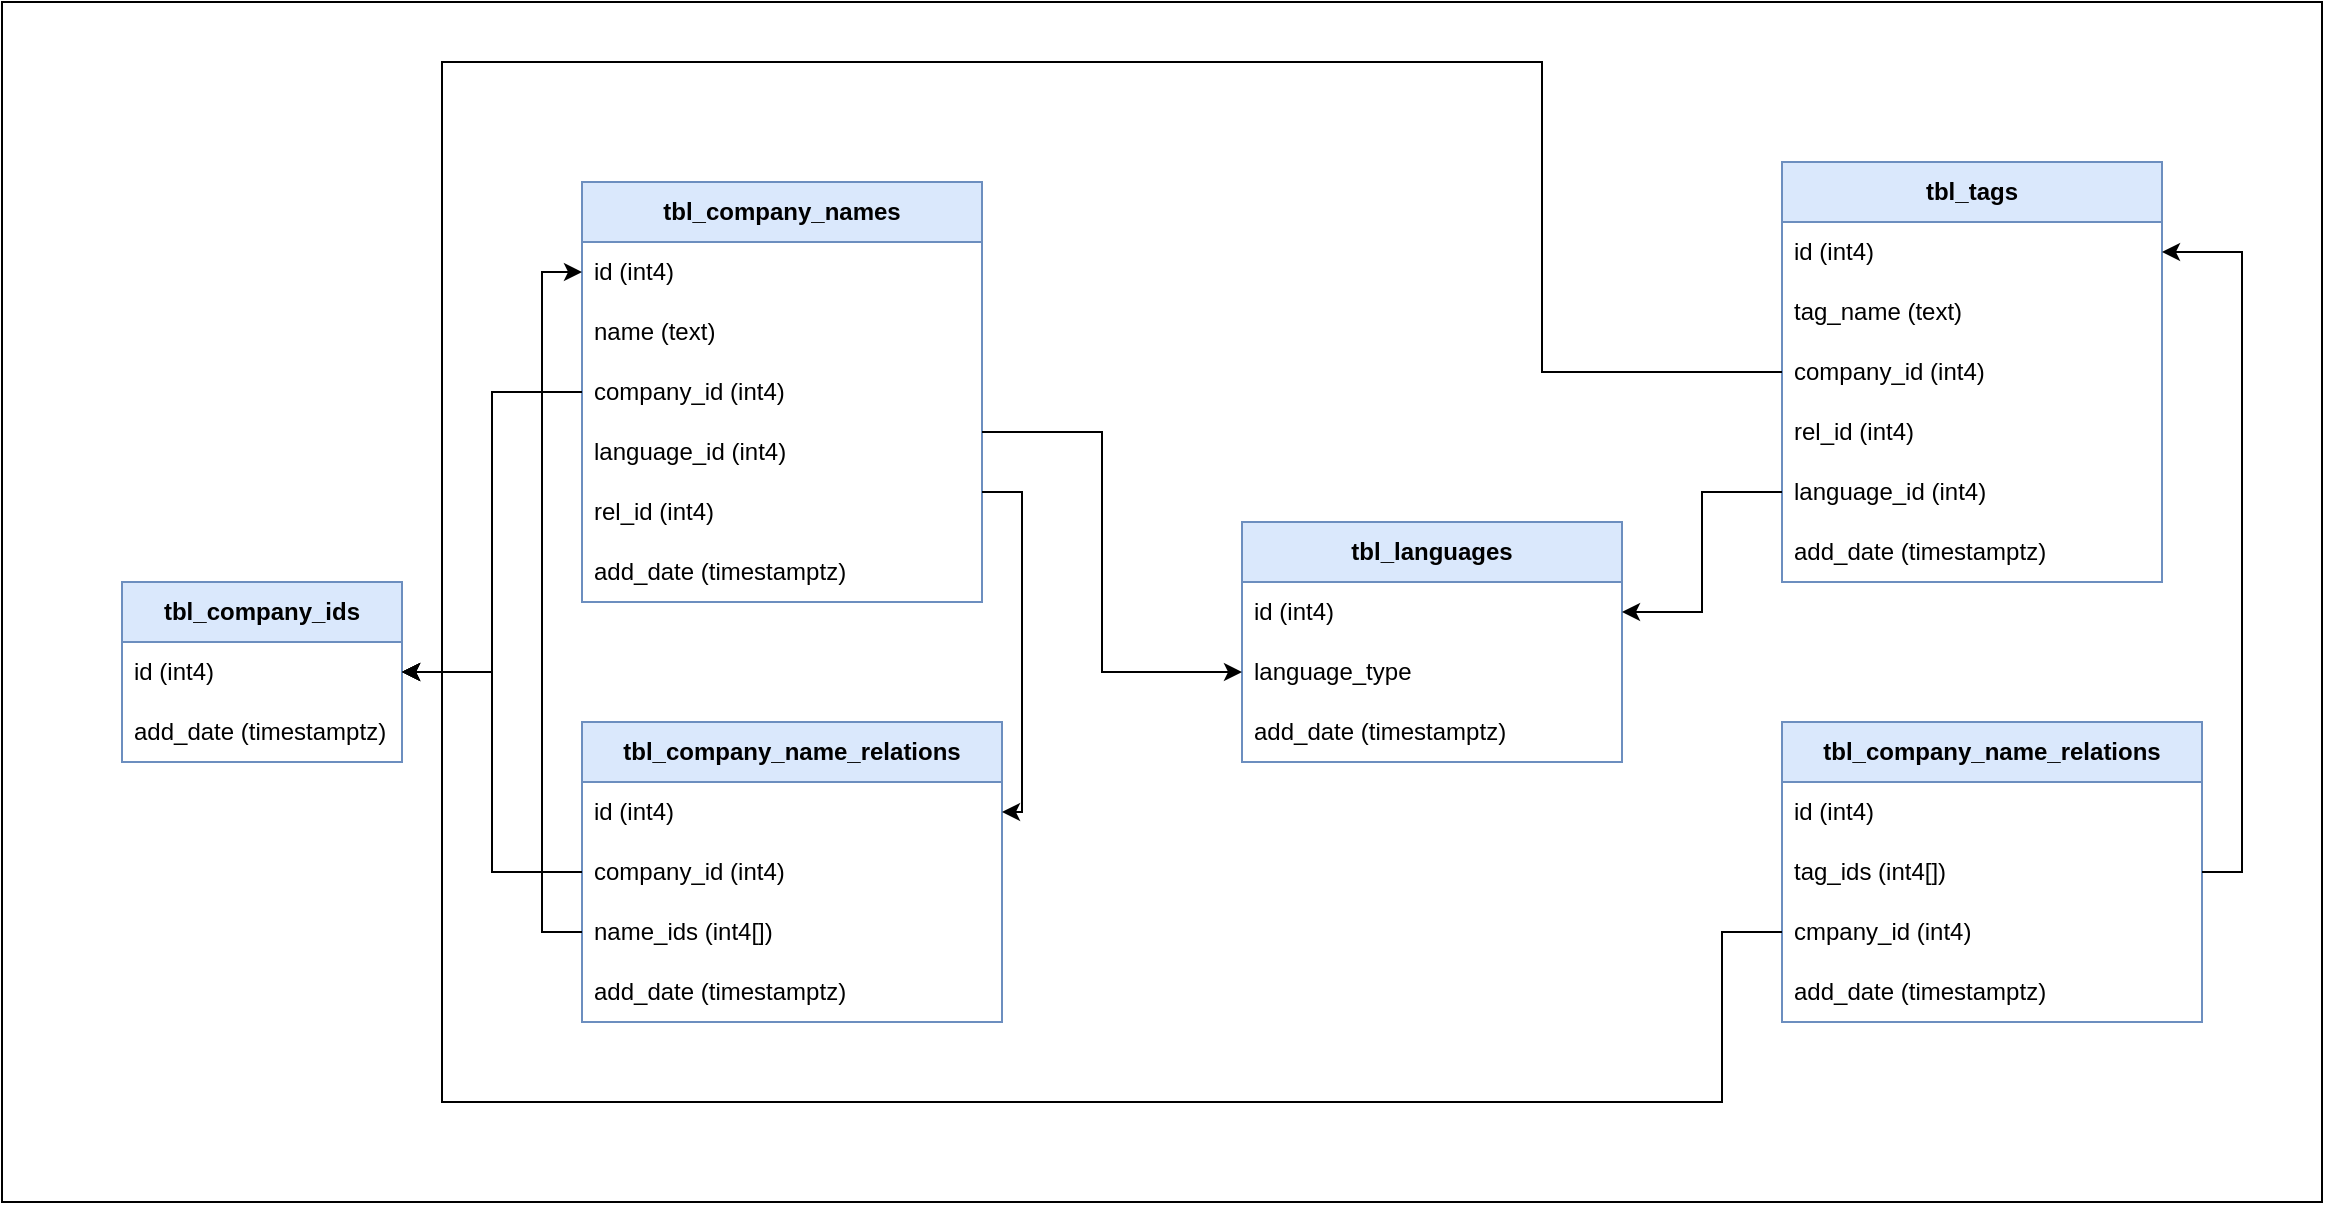 <mxfile version="27.1.6">
  <diagram name="페이지-1" id="tpr8ODph4k38ZLvzsM8j">
    <mxGraphModel dx="1536" dy="978" grid="1" gridSize="10" guides="1" tooltips="1" connect="1" arrows="1" fold="1" page="1" pageScale="1" pageWidth="827" pageHeight="1169" math="0" shadow="0">
      <root>
        <mxCell id="0" />
        <mxCell id="1" parent="0" />
        <mxCell id="40IqKKHBTANz-g_h87PR-53" value="" style="rounded=0;whiteSpace=wrap;html=1;" vertex="1" parent="1">
          <mxGeometry x="120" y="120" width="1160" height="600" as="geometry" />
        </mxCell>
        <mxCell id="40IqKKHBTANz-g_h87PR-50" value="" style="group" vertex="1" connectable="0" parent="1">
          <mxGeometry x="180" y="150" width="1040" height="520" as="geometry" />
        </mxCell>
        <mxCell id="40IqKKHBTANz-g_h87PR-1" value="&lt;b&gt;tbl_company_ids&lt;/b&gt;" style="swimlane;fontStyle=0;childLayout=stackLayout;horizontal=1;startSize=30;horizontalStack=0;resizeParent=1;resizeParentMax=0;resizeLast=0;collapsible=1;marginBottom=0;whiteSpace=wrap;html=1;fillColor=#dae8fc;strokeColor=#6c8ebf;" vertex="1" parent="40IqKKHBTANz-g_h87PR-50">
          <mxGeometry y="260" width="140" height="90" as="geometry" />
        </mxCell>
        <mxCell id="40IqKKHBTANz-g_h87PR-2" value="id (int4)" style="text;strokeColor=none;fillColor=none;align=left;verticalAlign=middle;spacingLeft=4;spacingRight=4;overflow=hidden;points=[[0,0.5],[1,0.5]];portConstraint=eastwest;rotatable=0;whiteSpace=wrap;html=1;" vertex="1" parent="40IqKKHBTANz-g_h87PR-1">
          <mxGeometry y="30" width="140" height="30" as="geometry" />
        </mxCell>
        <mxCell id="40IqKKHBTANz-g_h87PR-3" value="add_date (timestamptz)" style="text;strokeColor=none;fillColor=none;align=left;verticalAlign=middle;spacingLeft=4;spacingRight=4;overflow=hidden;points=[[0,0.5],[1,0.5]];portConstraint=eastwest;rotatable=0;whiteSpace=wrap;html=1;" vertex="1" parent="40IqKKHBTANz-g_h87PR-1">
          <mxGeometry y="60" width="140" height="30" as="geometry" />
        </mxCell>
        <mxCell id="40IqKKHBTANz-g_h87PR-5" value="&lt;b&gt;tbl_company_names&lt;/b&gt;" style="swimlane;fontStyle=0;childLayout=stackLayout;horizontal=1;startSize=30;horizontalStack=0;resizeParent=1;resizeParentMax=0;resizeLast=0;collapsible=1;marginBottom=0;whiteSpace=wrap;html=1;fillColor=#dae8fc;strokeColor=#6c8ebf;" vertex="1" parent="40IqKKHBTANz-g_h87PR-50">
          <mxGeometry x="230" y="60" width="200" height="210" as="geometry" />
        </mxCell>
        <mxCell id="40IqKKHBTANz-g_h87PR-6" value="id (int4)" style="text;strokeColor=none;fillColor=none;align=left;verticalAlign=middle;spacingLeft=4;spacingRight=4;overflow=hidden;points=[[0,0.5],[1,0.5]];portConstraint=eastwest;rotatable=0;whiteSpace=wrap;html=1;" vertex="1" parent="40IqKKHBTANz-g_h87PR-5">
          <mxGeometry y="30" width="200" height="30" as="geometry" />
        </mxCell>
        <mxCell id="40IqKKHBTANz-g_h87PR-7" value="name (text)" style="text;strokeColor=none;fillColor=none;align=left;verticalAlign=middle;spacingLeft=4;spacingRight=4;overflow=hidden;points=[[0,0.5],[1,0.5]];portConstraint=eastwest;rotatable=0;whiteSpace=wrap;html=1;" vertex="1" parent="40IqKKHBTANz-g_h87PR-5">
          <mxGeometry y="60" width="200" height="30" as="geometry" />
        </mxCell>
        <mxCell id="40IqKKHBTANz-g_h87PR-10" value="company_id (int4)" style="text;strokeColor=none;fillColor=none;align=left;verticalAlign=middle;spacingLeft=4;spacingRight=4;overflow=hidden;points=[[0,0.5],[1,0.5]];portConstraint=eastwest;rotatable=0;whiteSpace=wrap;html=1;" vertex="1" parent="40IqKKHBTANz-g_h87PR-5">
          <mxGeometry y="90" width="200" height="30" as="geometry" />
        </mxCell>
        <mxCell id="40IqKKHBTANz-g_h87PR-9" value="language_id (int4)" style="text;strokeColor=none;fillColor=none;align=left;verticalAlign=middle;spacingLeft=4;spacingRight=4;overflow=hidden;points=[[0,0.5],[1,0.5]];portConstraint=eastwest;rotatable=0;whiteSpace=wrap;html=1;" vertex="1" parent="40IqKKHBTANz-g_h87PR-5">
          <mxGeometry y="120" width="200" height="30" as="geometry" />
        </mxCell>
        <mxCell id="40IqKKHBTANz-g_h87PR-8" value="rel_id (int4)" style="text;strokeColor=none;fillColor=none;align=left;verticalAlign=middle;spacingLeft=4;spacingRight=4;overflow=hidden;points=[[0,0.5],[1,0.5]];portConstraint=eastwest;rotatable=0;whiteSpace=wrap;html=1;" vertex="1" parent="40IqKKHBTANz-g_h87PR-5">
          <mxGeometry y="150" width="200" height="30" as="geometry" />
        </mxCell>
        <mxCell id="40IqKKHBTANz-g_h87PR-11" value="add_date (timestamptz)" style="text;strokeColor=none;fillColor=none;align=left;verticalAlign=middle;spacingLeft=4;spacingRight=4;overflow=hidden;points=[[0,0.5],[1,0.5]];portConstraint=eastwest;rotatable=0;whiteSpace=wrap;html=1;" vertex="1" parent="40IqKKHBTANz-g_h87PR-5">
          <mxGeometry y="180" width="200" height="30" as="geometry" />
        </mxCell>
        <mxCell id="40IqKKHBTANz-g_h87PR-13" value="&lt;b&gt;tbl_company_name_relations&lt;/b&gt;" style="swimlane;fontStyle=0;childLayout=stackLayout;horizontal=1;startSize=30;horizontalStack=0;resizeParent=1;resizeParentMax=0;resizeLast=0;collapsible=1;marginBottom=0;whiteSpace=wrap;html=1;fillColor=#dae8fc;strokeColor=#6c8ebf;" vertex="1" parent="40IqKKHBTANz-g_h87PR-50">
          <mxGeometry x="230" y="330" width="210" height="150" as="geometry" />
        </mxCell>
        <mxCell id="40IqKKHBTANz-g_h87PR-14" value="id (int4)" style="text;strokeColor=none;fillColor=none;align=left;verticalAlign=middle;spacingLeft=4;spacingRight=4;overflow=hidden;points=[[0,0.5],[1,0.5]];portConstraint=eastwest;rotatable=0;whiteSpace=wrap;html=1;" vertex="1" parent="40IqKKHBTANz-g_h87PR-13">
          <mxGeometry y="30" width="210" height="30" as="geometry" />
        </mxCell>
        <mxCell id="40IqKKHBTANz-g_h87PR-15" value="company_id (int4)" style="text;strokeColor=none;fillColor=none;align=left;verticalAlign=middle;spacingLeft=4;spacingRight=4;overflow=hidden;points=[[0,0.5],[1,0.5]];portConstraint=eastwest;rotatable=0;whiteSpace=wrap;html=1;" vertex="1" parent="40IqKKHBTANz-g_h87PR-13">
          <mxGeometry y="60" width="210" height="30" as="geometry" />
        </mxCell>
        <mxCell id="40IqKKHBTANz-g_h87PR-20" value="name_ids (int4[])" style="text;strokeColor=none;fillColor=none;align=left;verticalAlign=middle;spacingLeft=4;spacingRight=4;overflow=hidden;points=[[0,0.5],[1,0.5]];portConstraint=eastwest;rotatable=0;whiteSpace=wrap;html=1;" vertex="1" parent="40IqKKHBTANz-g_h87PR-13">
          <mxGeometry y="90" width="210" height="30" as="geometry" />
        </mxCell>
        <mxCell id="40IqKKHBTANz-g_h87PR-19" value="add_date (timestamptz)" style="text;strokeColor=none;fillColor=none;align=left;verticalAlign=middle;spacingLeft=4;spacingRight=4;overflow=hidden;points=[[0,0.5],[1,0.5]];portConstraint=eastwest;rotatable=0;whiteSpace=wrap;html=1;" vertex="1" parent="40IqKKHBTANz-g_h87PR-13">
          <mxGeometry y="120" width="210" height="30" as="geometry" />
        </mxCell>
        <mxCell id="40IqKKHBTANz-g_h87PR-21" style="edgeStyle=orthogonalEdgeStyle;rounded=0;orthogonalLoop=1;jettySize=auto;html=1;entryX=1;entryY=0.5;entryDx=0;entryDy=0;" edge="1" parent="40IqKKHBTANz-g_h87PR-50" source="40IqKKHBTANz-g_h87PR-10" target="40IqKKHBTANz-g_h87PR-2">
          <mxGeometry relative="1" as="geometry" />
        </mxCell>
        <mxCell id="40IqKKHBTANz-g_h87PR-22" style="edgeStyle=orthogonalEdgeStyle;rounded=0;orthogonalLoop=1;jettySize=auto;html=1;entryX=1;entryY=0.5;entryDx=0;entryDy=0;" edge="1" parent="40IqKKHBTANz-g_h87PR-50" source="40IqKKHBTANz-g_h87PR-15" target="40IqKKHBTANz-g_h87PR-2">
          <mxGeometry relative="1" as="geometry" />
        </mxCell>
        <mxCell id="40IqKKHBTANz-g_h87PR-23" style="edgeStyle=orthogonalEdgeStyle;rounded=0;orthogonalLoop=1;jettySize=auto;html=1;entryX=0;entryY=0.5;entryDx=0;entryDy=0;" edge="1" parent="40IqKKHBTANz-g_h87PR-50" source="40IqKKHBTANz-g_h87PR-20" target="40IqKKHBTANz-g_h87PR-6">
          <mxGeometry relative="1" as="geometry" />
        </mxCell>
        <mxCell id="40IqKKHBTANz-g_h87PR-25" style="edgeStyle=orthogonalEdgeStyle;rounded=0;orthogonalLoop=1;jettySize=auto;html=1;entryX=1;entryY=0.5;entryDx=0;entryDy=0;" edge="1" parent="40IqKKHBTANz-g_h87PR-50" source="40IqKKHBTANz-g_h87PR-8" target="40IqKKHBTANz-g_h87PR-14">
          <mxGeometry relative="1" as="geometry">
            <Array as="points">
              <mxPoint x="450" y="215" />
              <mxPoint x="450" y="375" />
            </Array>
          </mxGeometry>
        </mxCell>
        <mxCell id="40IqKKHBTANz-g_h87PR-26" value="&lt;b&gt;tbl_languages&lt;/b&gt;" style="swimlane;fontStyle=0;childLayout=stackLayout;horizontal=1;startSize=30;horizontalStack=0;resizeParent=1;resizeParentMax=0;resizeLast=0;collapsible=1;marginBottom=0;whiteSpace=wrap;html=1;fillColor=#dae8fc;strokeColor=#6c8ebf;" vertex="1" parent="40IqKKHBTANz-g_h87PR-50">
          <mxGeometry x="560" y="230" width="190" height="120" as="geometry" />
        </mxCell>
        <mxCell id="40IqKKHBTANz-g_h87PR-27" value="id (int4)" style="text;strokeColor=none;fillColor=none;align=left;verticalAlign=middle;spacingLeft=4;spacingRight=4;overflow=hidden;points=[[0,0.5],[1,0.5]];portConstraint=eastwest;rotatable=0;whiteSpace=wrap;html=1;" vertex="1" parent="40IqKKHBTANz-g_h87PR-26">
          <mxGeometry y="30" width="190" height="30" as="geometry" />
        </mxCell>
        <mxCell id="40IqKKHBTANz-g_h87PR-28" value="language_type" style="text;strokeColor=none;fillColor=none;align=left;verticalAlign=middle;spacingLeft=4;spacingRight=4;overflow=hidden;points=[[0,0.5],[1,0.5]];portConstraint=eastwest;rotatable=0;whiteSpace=wrap;html=1;" vertex="1" parent="40IqKKHBTANz-g_h87PR-26">
          <mxGeometry y="60" width="190" height="30" as="geometry" />
        </mxCell>
        <mxCell id="40IqKKHBTANz-g_h87PR-30" value="add_date (timestamptz)" style="text;strokeColor=none;fillColor=none;align=left;verticalAlign=middle;spacingLeft=4;spacingRight=4;overflow=hidden;points=[[0,0.5],[1,0.5]];portConstraint=eastwest;rotatable=0;whiteSpace=wrap;html=1;" vertex="1" parent="40IqKKHBTANz-g_h87PR-26">
          <mxGeometry y="90" width="190" height="30" as="geometry" />
        </mxCell>
        <mxCell id="40IqKKHBTANz-g_h87PR-32" style="edgeStyle=orthogonalEdgeStyle;rounded=0;orthogonalLoop=1;jettySize=auto;html=1;entryX=0;entryY=0.5;entryDx=0;entryDy=0;" edge="1" parent="40IqKKHBTANz-g_h87PR-50" source="40IqKKHBTANz-g_h87PR-9" target="40IqKKHBTANz-g_h87PR-28">
          <mxGeometry relative="1" as="geometry">
            <Array as="points">
              <mxPoint x="490" y="185" />
              <mxPoint x="490" y="305" />
            </Array>
          </mxGeometry>
        </mxCell>
        <mxCell id="40IqKKHBTANz-g_h87PR-33" value="&lt;b&gt;tbl_tags&lt;/b&gt;" style="swimlane;fontStyle=0;childLayout=stackLayout;horizontal=1;startSize=30;horizontalStack=0;resizeParent=1;resizeParentMax=0;resizeLast=0;collapsible=1;marginBottom=0;whiteSpace=wrap;html=1;fillColor=#dae8fc;strokeColor=#6c8ebf;" vertex="1" parent="40IqKKHBTANz-g_h87PR-50">
          <mxGeometry x="830" y="50" width="190" height="210" as="geometry" />
        </mxCell>
        <mxCell id="40IqKKHBTANz-g_h87PR-34" value="id (int4)" style="text;strokeColor=none;fillColor=none;align=left;verticalAlign=middle;spacingLeft=4;spacingRight=4;overflow=hidden;points=[[0,0.5],[1,0.5]];portConstraint=eastwest;rotatable=0;whiteSpace=wrap;html=1;" vertex="1" parent="40IqKKHBTANz-g_h87PR-33">
          <mxGeometry y="30" width="190" height="30" as="geometry" />
        </mxCell>
        <mxCell id="40IqKKHBTANz-g_h87PR-35" value="tag_name (text)" style="text;strokeColor=none;fillColor=none;align=left;verticalAlign=middle;spacingLeft=4;spacingRight=4;overflow=hidden;points=[[0,0.5],[1,0.5]];portConstraint=eastwest;rotatable=0;whiteSpace=wrap;html=1;" vertex="1" parent="40IqKKHBTANz-g_h87PR-33">
          <mxGeometry y="60" width="190" height="30" as="geometry" />
        </mxCell>
        <mxCell id="40IqKKHBTANz-g_h87PR-39" value="company_id (int4)" style="text;strokeColor=none;fillColor=none;align=left;verticalAlign=middle;spacingLeft=4;spacingRight=4;overflow=hidden;points=[[0,0.5],[1,0.5]];portConstraint=eastwest;rotatable=0;whiteSpace=wrap;html=1;" vertex="1" parent="40IqKKHBTANz-g_h87PR-33">
          <mxGeometry y="90" width="190" height="30" as="geometry" />
        </mxCell>
        <mxCell id="40IqKKHBTANz-g_h87PR-38" value="rel_id (int4)" style="text;strokeColor=none;fillColor=none;align=left;verticalAlign=middle;spacingLeft=4;spacingRight=4;overflow=hidden;points=[[0,0.5],[1,0.5]];portConstraint=eastwest;rotatable=0;whiteSpace=wrap;html=1;" vertex="1" parent="40IqKKHBTANz-g_h87PR-33">
          <mxGeometry y="120" width="190" height="30" as="geometry" />
        </mxCell>
        <mxCell id="40IqKKHBTANz-g_h87PR-37" value="language_id (int4)" style="text;strokeColor=none;fillColor=none;align=left;verticalAlign=middle;spacingLeft=4;spacingRight=4;overflow=hidden;points=[[0,0.5],[1,0.5]];portConstraint=eastwest;rotatable=0;whiteSpace=wrap;html=1;" vertex="1" parent="40IqKKHBTANz-g_h87PR-33">
          <mxGeometry y="150" width="190" height="30" as="geometry" />
        </mxCell>
        <mxCell id="40IqKKHBTANz-g_h87PR-36" value="add_date (timestamptz)" style="text;strokeColor=none;fillColor=none;align=left;verticalAlign=middle;spacingLeft=4;spacingRight=4;overflow=hidden;points=[[0,0.5],[1,0.5]];portConstraint=eastwest;rotatable=0;whiteSpace=wrap;html=1;" vertex="1" parent="40IqKKHBTANz-g_h87PR-33">
          <mxGeometry y="180" width="190" height="30" as="geometry" />
        </mxCell>
        <mxCell id="40IqKKHBTANz-g_h87PR-40" style="edgeStyle=orthogonalEdgeStyle;rounded=0;orthogonalLoop=1;jettySize=auto;html=1;entryX=1;entryY=0.5;entryDx=0;entryDy=0;" edge="1" parent="40IqKKHBTANz-g_h87PR-50" source="40IqKKHBTANz-g_h87PR-37" target="40IqKKHBTANz-g_h87PR-27">
          <mxGeometry relative="1" as="geometry" />
        </mxCell>
        <mxCell id="40IqKKHBTANz-g_h87PR-41" style="edgeStyle=orthogonalEdgeStyle;rounded=0;orthogonalLoop=1;jettySize=auto;html=1;entryX=1;entryY=0.5;entryDx=0;entryDy=0;exitX=0;exitY=0.5;exitDx=0;exitDy=0;" edge="1" parent="40IqKKHBTANz-g_h87PR-50" source="40IqKKHBTANz-g_h87PR-39" target="40IqKKHBTANz-g_h87PR-2">
          <mxGeometry relative="1" as="geometry">
            <Array as="points">
              <mxPoint x="710" y="155" />
              <mxPoint x="710" />
              <mxPoint x="160" />
              <mxPoint x="160" y="305" />
            </Array>
          </mxGeometry>
        </mxCell>
        <mxCell id="40IqKKHBTANz-g_h87PR-42" value="&lt;b&gt;tbl_company_name_relations&lt;/b&gt;" style="swimlane;fontStyle=0;childLayout=stackLayout;horizontal=1;startSize=30;horizontalStack=0;resizeParent=1;resizeParentMax=0;resizeLast=0;collapsible=1;marginBottom=0;whiteSpace=wrap;html=1;fillColor=#dae8fc;strokeColor=#6c8ebf;" vertex="1" parent="40IqKKHBTANz-g_h87PR-50">
          <mxGeometry x="830" y="330" width="210" height="150" as="geometry" />
        </mxCell>
        <mxCell id="40IqKKHBTANz-g_h87PR-43" value="id (int4)" style="text;strokeColor=none;fillColor=none;align=left;verticalAlign=middle;spacingLeft=4;spacingRight=4;overflow=hidden;points=[[0,0.5],[1,0.5]];portConstraint=eastwest;rotatable=0;whiteSpace=wrap;html=1;" vertex="1" parent="40IqKKHBTANz-g_h87PR-42">
          <mxGeometry y="30" width="210" height="30" as="geometry" />
        </mxCell>
        <mxCell id="40IqKKHBTANz-g_h87PR-44" value="tag_ids (int4[])" style="text;strokeColor=none;fillColor=none;align=left;verticalAlign=middle;spacingLeft=4;spacingRight=4;overflow=hidden;points=[[0,0.5],[1,0.5]];portConstraint=eastwest;rotatable=0;whiteSpace=wrap;html=1;" vertex="1" parent="40IqKKHBTANz-g_h87PR-42">
          <mxGeometry y="60" width="210" height="30" as="geometry" />
        </mxCell>
        <mxCell id="40IqKKHBTANz-g_h87PR-45" value="cmpany_id (int4)" style="text;strokeColor=none;fillColor=none;align=left;verticalAlign=middle;spacingLeft=4;spacingRight=4;overflow=hidden;points=[[0,0.5],[1,0.5]];portConstraint=eastwest;rotatable=0;whiteSpace=wrap;html=1;" vertex="1" parent="40IqKKHBTANz-g_h87PR-42">
          <mxGeometry y="90" width="210" height="30" as="geometry" />
        </mxCell>
        <mxCell id="40IqKKHBTANz-g_h87PR-46" value="add_date (timestamptz)" style="text;strokeColor=none;fillColor=none;align=left;verticalAlign=middle;spacingLeft=4;spacingRight=4;overflow=hidden;points=[[0,0.5],[1,0.5]];portConstraint=eastwest;rotatable=0;whiteSpace=wrap;html=1;" vertex="1" parent="40IqKKHBTANz-g_h87PR-42">
          <mxGeometry y="120" width="210" height="30" as="geometry" />
        </mxCell>
        <mxCell id="40IqKKHBTANz-g_h87PR-47" style="edgeStyle=orthogonalEdgeStyle;rounded=0;orthogonalLoop=1;jettySize=auto;html=1;entryX=1;entryY=0.5;entryDx=0;entryDy=0;exitX=0;exitY=0.5;exitDx=0;exitDy=0;" edge="1" parent="40IqKKHBTANz-g_h87PR-50" source="40IqKKHBTANz-g_h87PR-45" target="40IqKKHBTANz-g_h87PR-2">
          <mxGeometry relative="1" as="geometry">
            <Array as="points">
              <mxPoint x="800" y="435" />
              <mxPoint x="800" y="520" />
              <mxPoint x="160" y="520" />
              <mxPoint x="160" y="305" />
            </Array>
          </mxGeometry>
        </mxCell>
        <mxCell id="40IqKKHBTANz-g_h87PR-48" style="edgeStyle=orthogonalEdgeStyle;rounded=0;orthogonalLoop=1;jettySize=auto;html=1;entryX=1;entryY=0.5;entryDx=0;entryDy=0;exitX=1;exitY=0.5;exitDx=0;exitDy=0;" edge="1" parent="40IqKKHBTANz-g_h87PR-50" source="40IqKKHBTANz-g_h87PR-44" target="40IqKKHBTANz-g_h87PR-34">
          <mxGeometry relative="1" as="geometry" />
        </mxCell>
      </root>
    </mxGraphModel>
  </diagram>
</mxfile>
